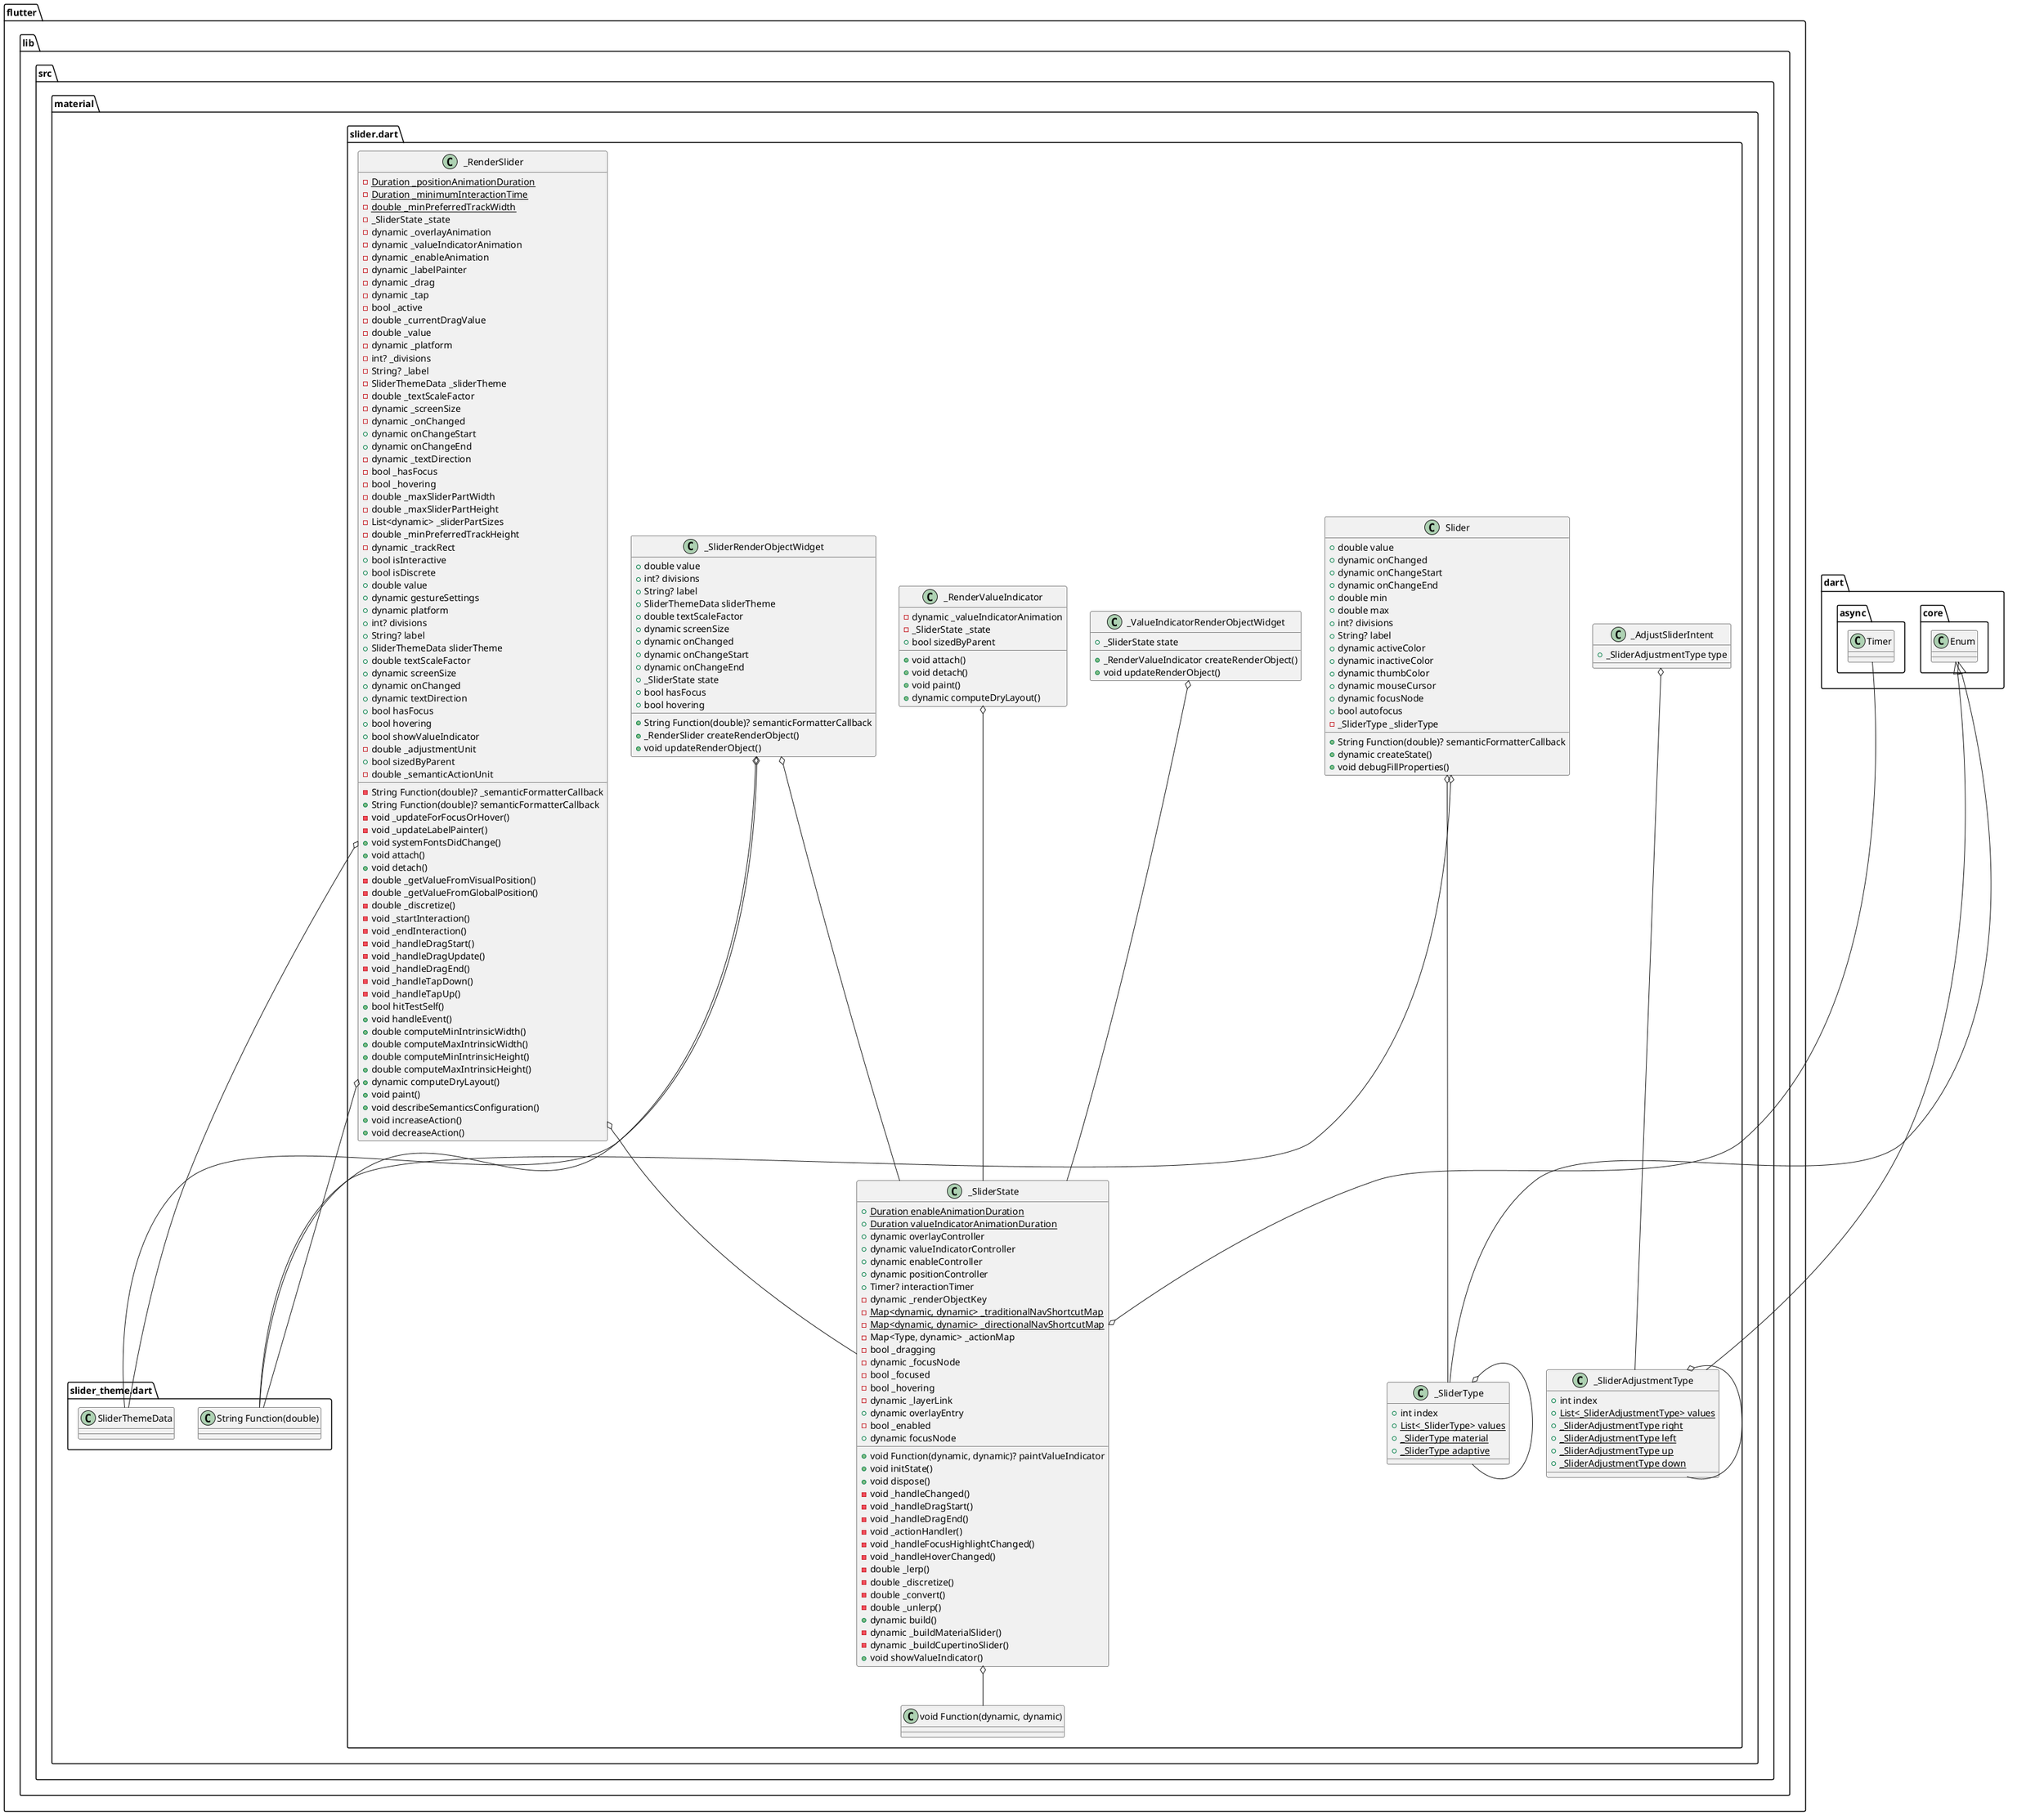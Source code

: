@startuml
set namespaceSeparator ::

class "flutter::lib::src::material::slider.dart::Slider" {
  +double value
  +dynamic onChanged
  +dynamic onChangeStart
  +dynamic onChangeEnd
  +double min
  +double max
  +int? divisions
  +String? label
  +dynamic activeColor
  +dynamic inactiveColor
  +dynamic thumbColor
  +dynamic mouseCursor
  +String Function(double)? semanticFormatterCallback
  +dynamic focusNode
  +bool autofocus
  -_SliderType _sliderType
  +dynamic createState()
  +void debugFillProperties()
}

"flutter::lib::src::material::slider.dart::Slider" o-- "flutter::lib::src::material::slider_theme.dart::String Function(double)"
"flutter::lib::src::material::slider.dart::Slider" o-- "flutter::lib::src::material::slider.dart::_SliderType"

class "flutter::lib::src::material::slider.dart::_SliderState" {
  {static} +Duration enableAnimationDuration
  {static} +Duration valueIndicatorAnimationDuration
  +dynamic overlayController
  +dynamic valueIndicatorController
  +dynamic enableController
  +dynamic positionController
  +Timer? interactionTimer
  -dynamic _renderObjectKey
  {static} -Map<dynamic, dynamic> _traditionalNavShortcutMap
  {static} -Map<dynamic, dynamic> _directionalNavShortcutMap
  -Map<Type, dynamic> _actionMap
  +void Function(dynamic, dynamic)? paintValueIndicator
  -bool _dragging
  -dynamic _focusNode
  -bool _focused
  -bool _hovering
  -dynamic _layerLink
  +dynamic overlayEntry
  -bool _enabled
  +dynamic focusNode
  +void initState()
  +void dispose()
  -void _handleChanged()
  -void _handleDragStart()
  -void _handleDragEnd()
  -void _actionHandler()
  -void _handleFocusHighlightChanged()
  -void _handleHoverChanged()
  -double _lerp()
  -double _discretize()
  -double _convert()
  -double _unlerp()
  +dynamic build()
  -dynamic _buildMaterialSlider()
  -dynamic _buildCupertinoSlider()
  +void showValueIndicator()
}

"flutter::lib::src::material::slider.dart::_SliderState" o-- "dart::async::Timer"
"flutter::lib::src::material::slider.dart::_SliderState" o-- "flutter::lib::src::material::slider.dart::void Function(dynamic, dynamic)"

class "flutter::lib::src::material::slider.dart::_SliderRenderObjectWidget" {
  +double value
  +int? divisions
  +String? label
  +SliderThemeData sliderTheme
  +double textScaleFactor
  +dynamic screenSize
  +dynamic onChanged
  +dynamic onChangeStart
  +dynamic onChangeEnd
  +String Function(double)? semanticFormatterCallback
  +_SliderState state
  +bool hasFocus
  +bool hovering
  +_RenderSlider createRenderObject()
  +void updateRenderObject()
}

"flutter::lib::src::material::slider.dart::_SliderRenderObjectWidget" o-- "flutter::lib::src::material::slider_theme.dart::SliderThemeData"
"flutter::lib::src::material::slider.dart::_SliderRenderObjectWidget" o-- "flutter::lib::src::material::slider_theme.dart::String Function(double)"
"flutter::lib::src::material::slider.dart::_SliderRenderObjectWidget" o-- "flutter::lib::src::material::slider.dart::_SliderState"

class "flutter::lib::src::material::slider.dart::_RenderSlider" {
  {static} -Duration _positionAnimationDuration
  {static} -Duration _minimumInteractionTime
  {static} -double _minPreferredTrackWidth
  -_SliderState _state
  -dynamic _overlayAnimation
  -dynamic _valueIndicatorAnimation
  -dynamic _enableAnimation
  -dynamic _labelPainter
  -dynamic _drag
  -dynamic _tap
  -bool _active
  -double _currentDragValue
  -double _value
  -dynamic _platform
  -String Function(double)? _semanticFormatterCallback
  -int? _divisions
  -String? _label
  -SliderThemeData _sliderTheme
  -double _textScaleFactor
  -dynamic _screenSize
  -dynamic _onChanged
  +dynamic onChangeStart
  +dynamic onChangeEnd
  -dynamic _textDirection
  -bool _hasFocus
  -bool _hovering
  -double _maxSliderPartWidth
  -double _maxSliderPartHeight
  -List<dynamic> _sliderPartSizes
  -double _minPreferredTrackHeight
  -dynamic _trackRect
  +bool isInteractive
  +bool isDiscrete
  +double value
  +dynamic gestureSettings
  +dynamic platform
  +String Function(double)? semanticFormatterCallback
  +int? divisions
  +String? label
  +SliderThemeData sliderTheme
  +double textScaleFactor
  +dynamic screenSize
  +dynamic onChanged
  +dynamic textDirection
  +bool hasFocus
  +bool hovering
  +bool showValueIndicator
  -double _adjustmentUnit
  +bool sizedByParent
  -double _semanticActionUnit
  -void _updateForFocusOrHover()
  -void _updateLabelPainter()
  +void systemFontsDidChange()
  +void attach()
  +void detach()
  -double _getValueFromVisualPosition()
  -double _getValueFromGlobalPosition()
  -double _discretize()
  -void _startInteraction()
  -void _endInteraction()
  -void _handleDragStart()
  -void _handleDragUpdate()
  -void _handleDragEnd()
  -void _handleTapDown()
  -void _handleTapUp()
  +bool hitTestSelf()
  +void handleEvent()
  +double computeMinIntrinsicWidth()
  +double computeMaxIntrinsicWidth()
  +double computeMinIntrinsicHeight()
  +double computeMaxIntrinsicHeight()
  +dynamic computeDryLayout()
  +void paint()
  +void describeSemanticsConfiguration()
  +void increaseAction()
  +void decreaseAction()
}

"flutter::lib::src::material::slider.dart::_RenderSlider" o-- "flutter::lib::src::material::slider.dart::_SliderState"
"flutter::lib::src::material::slider.dart::_RenderSlider" o-- "flutter::lib::src::material::slider_theme.dart::String Function(double)"
"flutter::lib::src::material::slider.dart::_RenderSlider" o-- "flutter::lib::src::material::slider_theme.dart::SliderThemeData"

class "flutter::lib::src::material::slider.dart::_AdjustSliderIntent" {
  +_SliderAdjustmentType type
}

"flutter::lib::src::material::slider.dart::_AdjustSliderIntent" o-- "flutter::lib::src::material::slider.dart::_SliderAdjustmentType"

class "flutter::lib::src::material::slider.dart::_ValueIndicatorRenderObjectWidget" {
  +_SliderState state
  +_RenderValueIndicator createRenderObject()
  +void updateRenderObject()
}

"flutter::lib::src::material::slider.dart::_ValueIndicatorRenderObjectWidget" o-- "flutter::lib::src::material::slider.dart::_SliderState"

class "flutter::lib::src::material::slider.dart::_RenderValueIndicator" {
  -dynamic _valueIndicatorAnimation
  -_SliderState _state
  +bool sizedByParent
  +void attach()
  +void detach()
  +void paint()
  +dynamic computeDryLayout()
}

"flutter::lib::src::material::slider.dart::_RenderValueIndicator" o-- "flutter::lib::src::material::slider.dart::_SliderState"

class "flutter::lib::src::material::slider.dart::_SliderType" {
  +int index
  {static} +List<_SliderType> values
  {static} +_SliderType material
  {static} +_SliderType adaptive
}

"flutter::lib::src::material::slider.dart::_SliderType" o-- "flutter::lib::src::material::slider.dart::_SliderType"
"dart::core::Enum" <|-- "flutter::lib::src::material::slider.dart::_SliderType"

class "flutter::lib::src::material::slider.dart::_SliderAdjustmentType" {
  +int index
  {static} +List<_SliderAdjustmentType> values
  {static} +_SliderAdjustmentType right
  {static} +_SliderAdjustmentType left
  {static} +_SliderAdjustmentType up
  {static} +_SliderAdjustmentType down
}

"flutter::lib::src::material::slider.dart::_SliderAdjustmentType" o-- "flutter::lib::src::material::slider.dart::_SliderAdjustmentType"
"dart::core::Enum" <|-- "flutter::lib::src::material::slider.dart::_SliderAdjustmentType"


@enduml